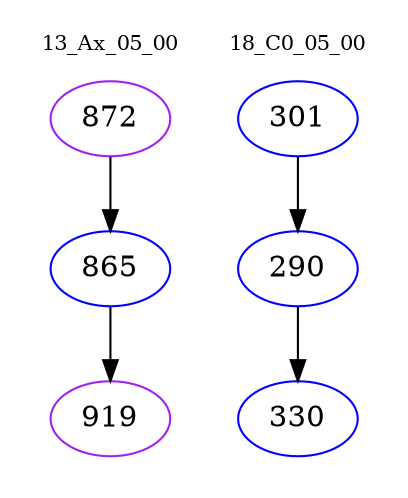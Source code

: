 digraph{
subgraph cluster_0 {
color = white
label = "13_Ax_05_00";
fontsize=10;
T0_872 [label="872", color="purple"]
T0_872 -> T0_865 [color="black"]
T0_865 [label="865", color="blue"]
T0_865 -> T0_919 [color="black"]
T0_919 [label="919", color="purple"]
}
subgraph cluster_1 {
color = white
label = "18_C0_05_00";
fontsize=10;
T1_301 [label="301", color="blue"]
T1_301 -> T1_290 [color="black"]
T1_290 [label="290", color="blue"]
T1_290 -> T1_330 [color="black"]
T1_330 [label="330", color="blue"]
}
}
